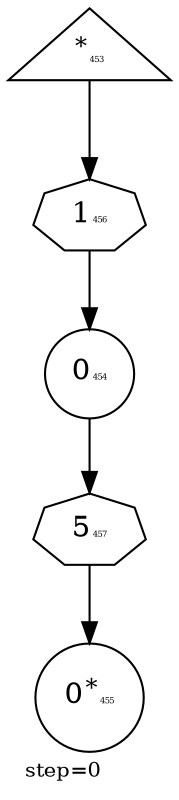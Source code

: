 digraph {
  graph  [labelloc=bottom,labeljust=left,fontsize="10",label="step=0"];
  "453" [shape=triangle,peripheries="1",label=<<SUP>*</SUP><FONT POINT-SIZE='4'>453</FONT>>,labelfontcolor=black,color=black];
  "454" [shape=circle,peripheries="1",label=<0<FONT POINT-SIZE='4'>454</FONT>>,labelfontcolor=black,color=black];
  "455" [shape=circle,peripheries="1",label=<0<SUP>*</SUP><FONT POINT-SIZE='4'>455</FONT>>,labelfontcolor=black,color=black];
  "456" [label=<1<FONT POINT-SIZE='4'>456</FONT>>,peripheries="1",color=black,shape=septagon];
  "453" -> "456" [color=black];
  "456" -> "454" [color=black];
  "457" [label=<5<FONT POINT-SIZE='4'>457</FONT>>,peripheries="1",color=black,shape=septagon];
  "454" -> "457" [color=black];
  "457" -> "455" [color=black];
}